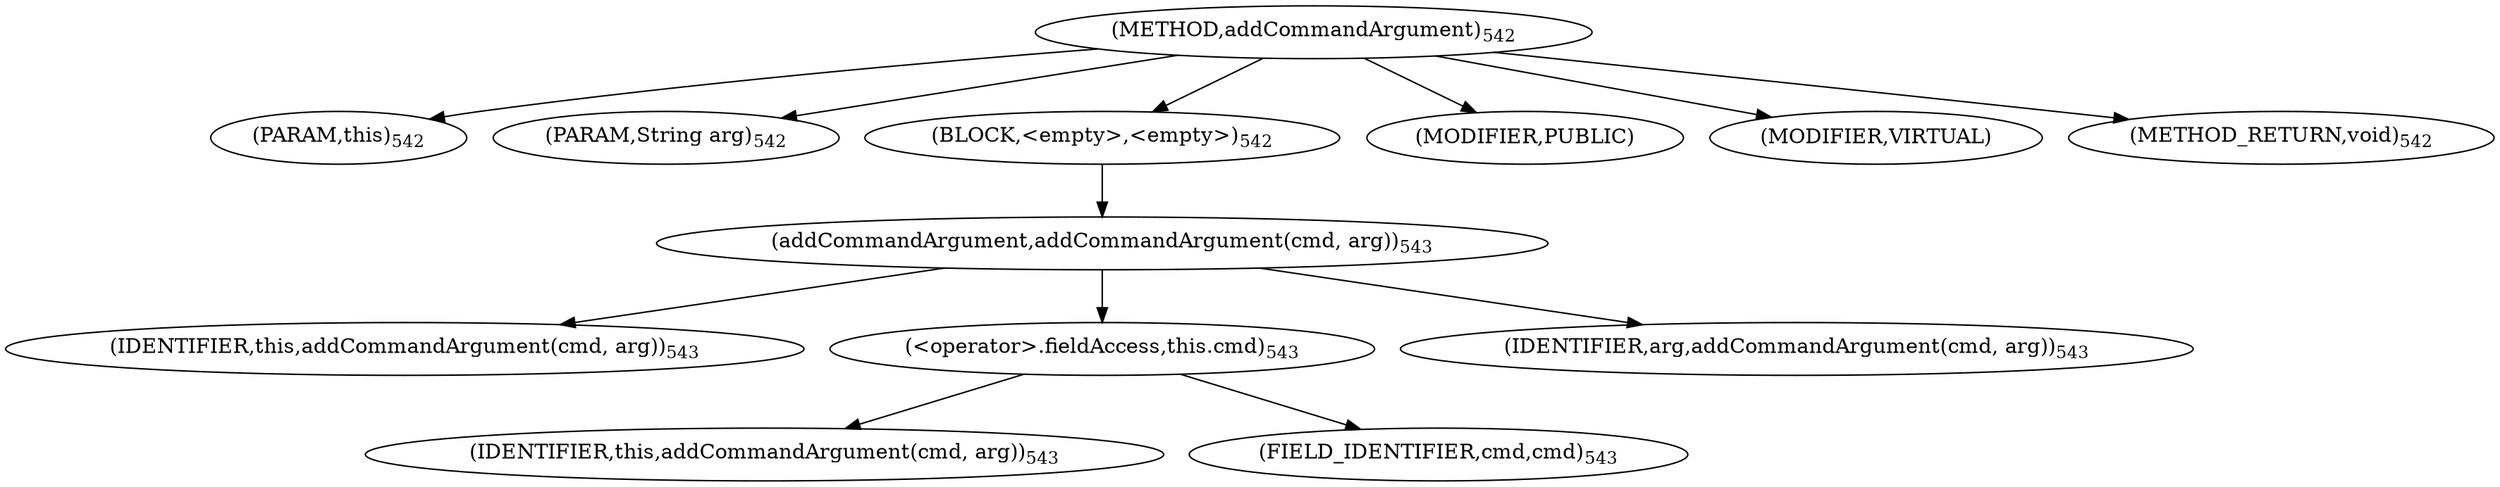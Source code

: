 digraph "addCommandArgument" {  
"1127" [label = <(METHOD,addCommandArgument)<SUB>542</SUB>> ]
"90" [label = <(PARAM,this)<SUB>542</SUB>> ]
"1128" [label = <(PARAM,String arg)<SUB>542</SUB>> ]
"1129" [label = <(BLOCK,&lt;empty&gt;,&lt;empty&gt;)<SUB>542</SUB>> ]
"1130" [label = <(addCommandArgument,addCommandArgument(cmd, arg))<SUB>543</SUB>> ]
"89" [label = <(IDENTIFIER,this,addCommandArgument(cmd, arg))<SUB>543</SUB>> ]
"1131" [label = <(&lt;operator&gt;.fieldAccess,this.cmd)<SUB>543</SUB>> ]
"1132" [label = <(IDENTIFIER,this,addCommandArgument(cmd, arg))<SUB>543</SUB>> ]
"1133" [label = <(FIELD_IDENTIFIER,cmd,cmd)<SUB>543</SUB>> ]
"1134" [label = <(IDENTIFIER,arg,addCommandArgument(cmd, arg))<SUB>543</SUB>> ]
"1135" [label = <(MODIFIER,PUBLIC)> ]
"1136" [label = <(MODIFIER,VIRTUAL)> ]
"1137" [label = <(METHOD_RETURN,void)<SUB>542</SUB>> ]
  "1127" -> "90" 
  "1127" -> "1128" 
  "1127" -> "1129" 
  "1127" -> "1135" 
  "1127" -> "1136" 
  "1127" -> "1137" 
  "1129" -> "1130" 
  "1130" -> "89" 
  "1130" -> "1131" 
  "1130" -> "1134" 
  "1131" -> "1132" 
  "1131" -> "1133" 
}
